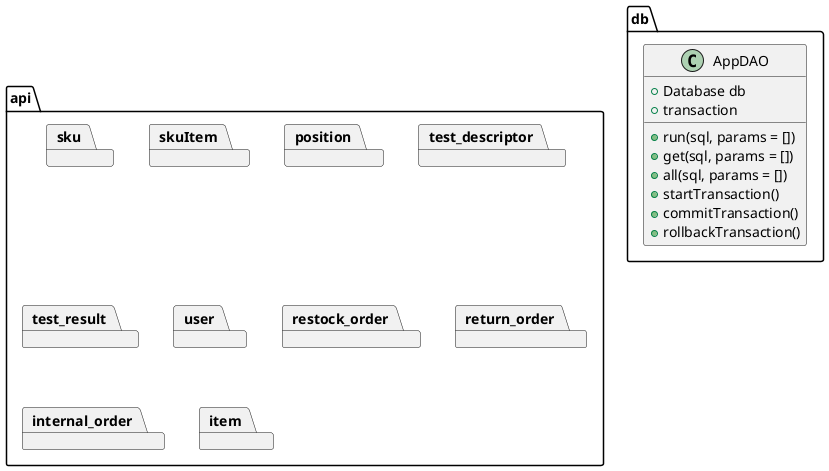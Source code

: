 @startuml LowLevelDesign
top to bottom direction
allow_mixing

package db {
    Class AppDAO {
        + Database db
        + transaction

        + run(sql, params = [])
        + get(sql, params = [])
        + all(sql, params = [])
        + startTransaction()
        + commitTransaction()
        + rollbackTransaction()
    }
}

package api {
    package sku
    package skuItem
    package position
    package test_descriptor
    package test_result
    package user
    package restock_order
    package return_order
    package internal_order
    package item
}